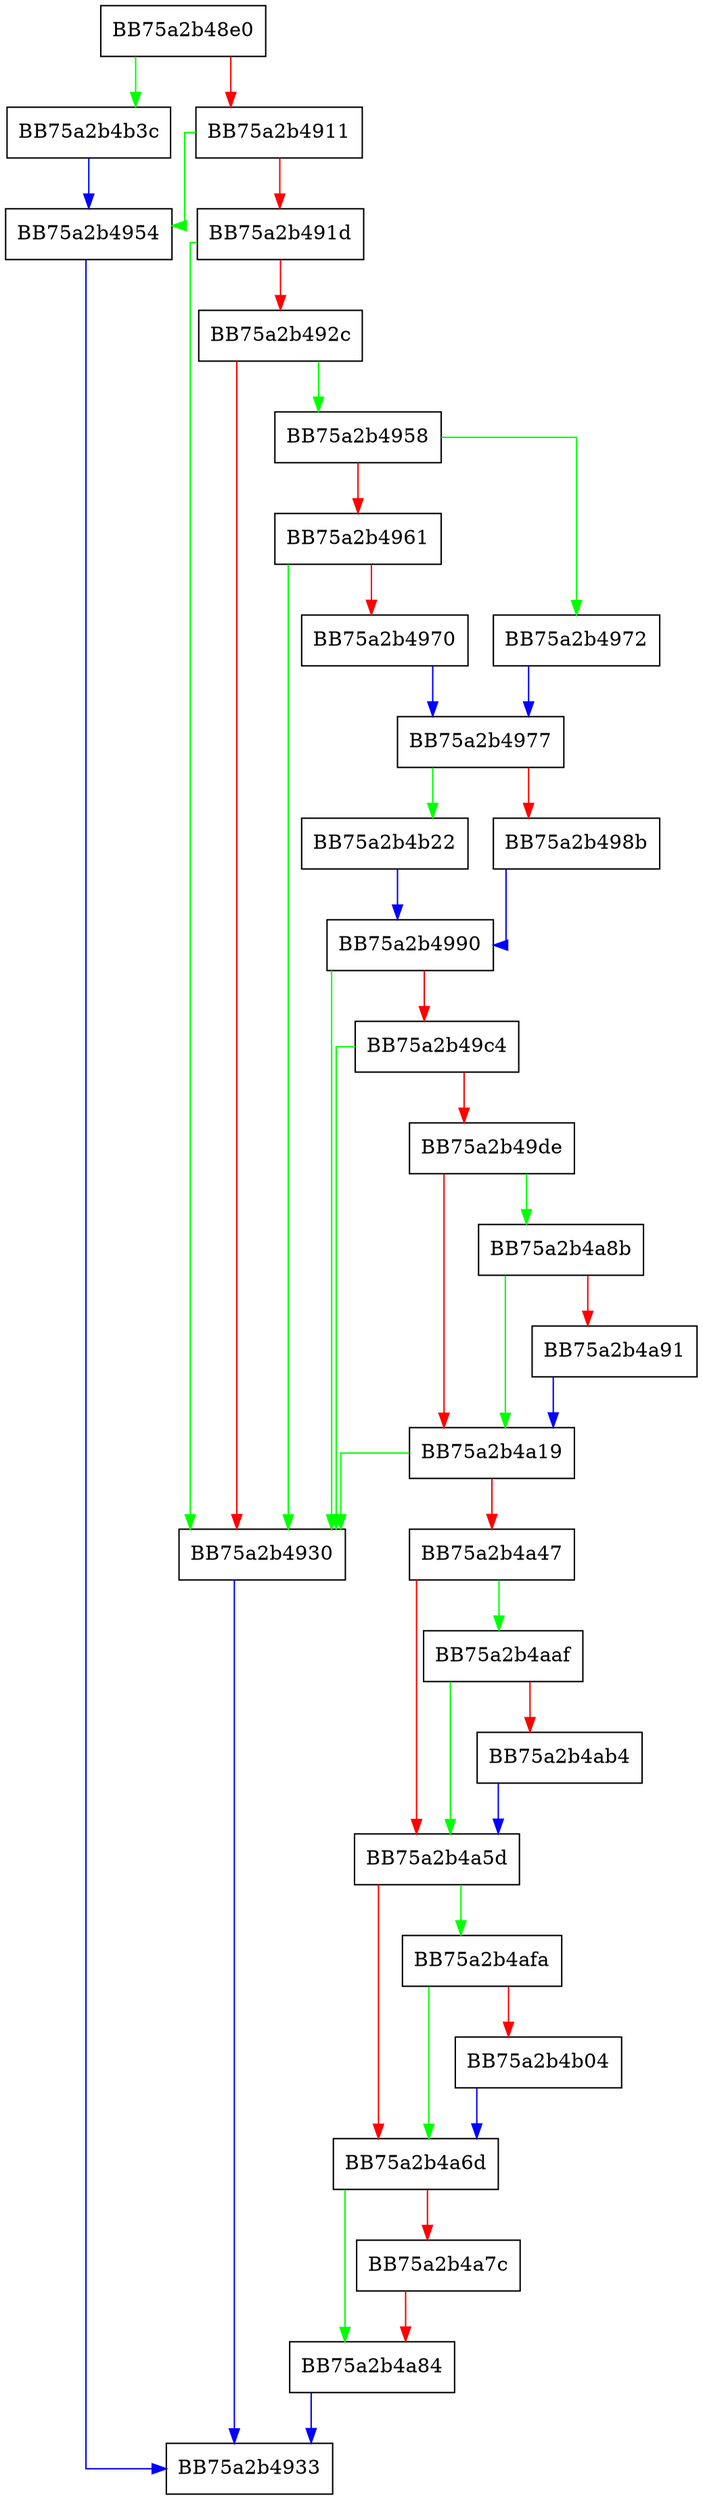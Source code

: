 digraph NotifyHeartbeat {
  node [shape="box"];
  graph [splines=ortho];
  BB75a2b48e0 -> BB75a2b4b3c [color="green"];
  BB75a2b48e0 -> BB75a2b4911 [color="red"];
  BB75a2b4911 -> BB75a2b4954 [color="green"];
  BB75a2b4911 -> BB75a2b491d [color="red"];
  BB75a2b491d -> BB75a2b4930 [color="green"];
  BB75a2b491d -> BB75a2b492c [color="red"];
  BB75a2b492c -> BB75a2b4958 [color="green"];
  BB75a2b492c -> BB75a2b4930 [color="red"];
  BB75a2b4930 -> BB75a2b4933 [color="blue"];
  BB75a2b4954 -> BB75a2b4933 [color="blue"];
  BB75a2b4958 -> BB75a2b4972 [color="green"];
  BB75a2b4958 -> BB75a2b4961 [color="red"];
  BB75a2b4961 -> BB75a2b4930 [color="green"];
  BB75a2b4961 -> BB75a2b4970 [color="red"];
  BB75a2b4970 -> BB75a2b4977 [color="blue"];
  BB75a2b4972 -> BB75a2b4977 [color="blue"];
  BB75a2b4977 -> BB75a2b4b22 [color="green"];
  BB75a2b4977 -> BB75a2b498b [color="red"];
  BB75a2b498b -> BB75a2b4990 [color="blue"];
  BB75a2b4990 -> BB75a2b4930 [color="green"];
  BB75a2b4990 -> BB75a2b49c4 [color="red"];
  BB75a2b49c4 -> BB75a2b4930 [color="green"];
  BB75a2b49c4 -> BB75a2b49de [color="red"];
  BB75a2b49de -> BB75a2b4a8b [color="green"];
  BB75a2b49de -> BB75a2b4a19 [color="red"];
  BB75a2b4a19 -> BB75a2b4930 [color="green"];
  BB75a2b4a19 -> BB75a2b4a47 [color="red"];
  BB75a2b4a47 -> BB75a2b4aaf [color="green"];
  BB75a2b4a47 -> BB75a2b4a5d [color="red"];
  BB75a2b4a5d -> BB75a2b4afa [color="green"];
  BB75a2b4a5d -> BB75a2b4a6d [color="red"];
  BB75a2b4a6d -> BB75a2b4a84 [color="green"];
  BB75a2b4a6d -> BB75a2b4a7c [color="red"];
  BB75a2b4a7c -> BB75a2b4a84 [color="red"];
  BB75a2b4a84 -> BB75a2b4933 [color="blue"];
  BB75a2b4a8b -> BB75a2b4a19 [color="green"];
  BB75a2b4a8b -> BB75a2b4a91 [color="red"];
  BB75a2b4a91 -> BB75a2b4a19 [color="blue"];
  BB75a2b4aaf -> BB75a2b4a5d [color="green"];
  BB75a2b4aaf -> BB75a2b4ab4 [color="red"];
  BB75a2b4ab4 -> BB75a2b4a5d [color="blue"];
  BB75a2b4afa -> BB75a2b4a6d [color="green"];
  BB75a2b4afa -> BB75a2b4b04 [color="red"];
  BB75a2b4b04 -> BB75a2b4a6d [color="blue"];
  BB75a2b4b22 -> BB75a2b4990 [color="blue"];
  BB75a2b4b3c -> BB75a2b4954 [color="blue"];
}